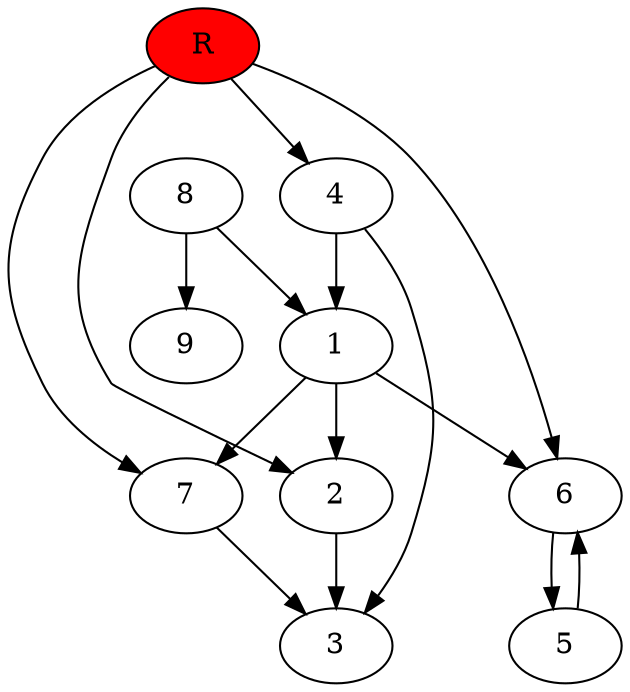 digraph prb7267 {
	1
	2
	3
	4
	5
	6
	7
	8
	R [fillcolor="#ff0000" style=filled]
	1 -> 2
	1 -> 6
	1 -> 7
	2 -> 3
	4 -> 1
	4 -> 3
	5 -> 6
	6 -> 5
	7 -> 3
	8 -> 1
	8 -> 9
	R -> 2
	R -> 4
	R -> 6
	R -> 7
}

